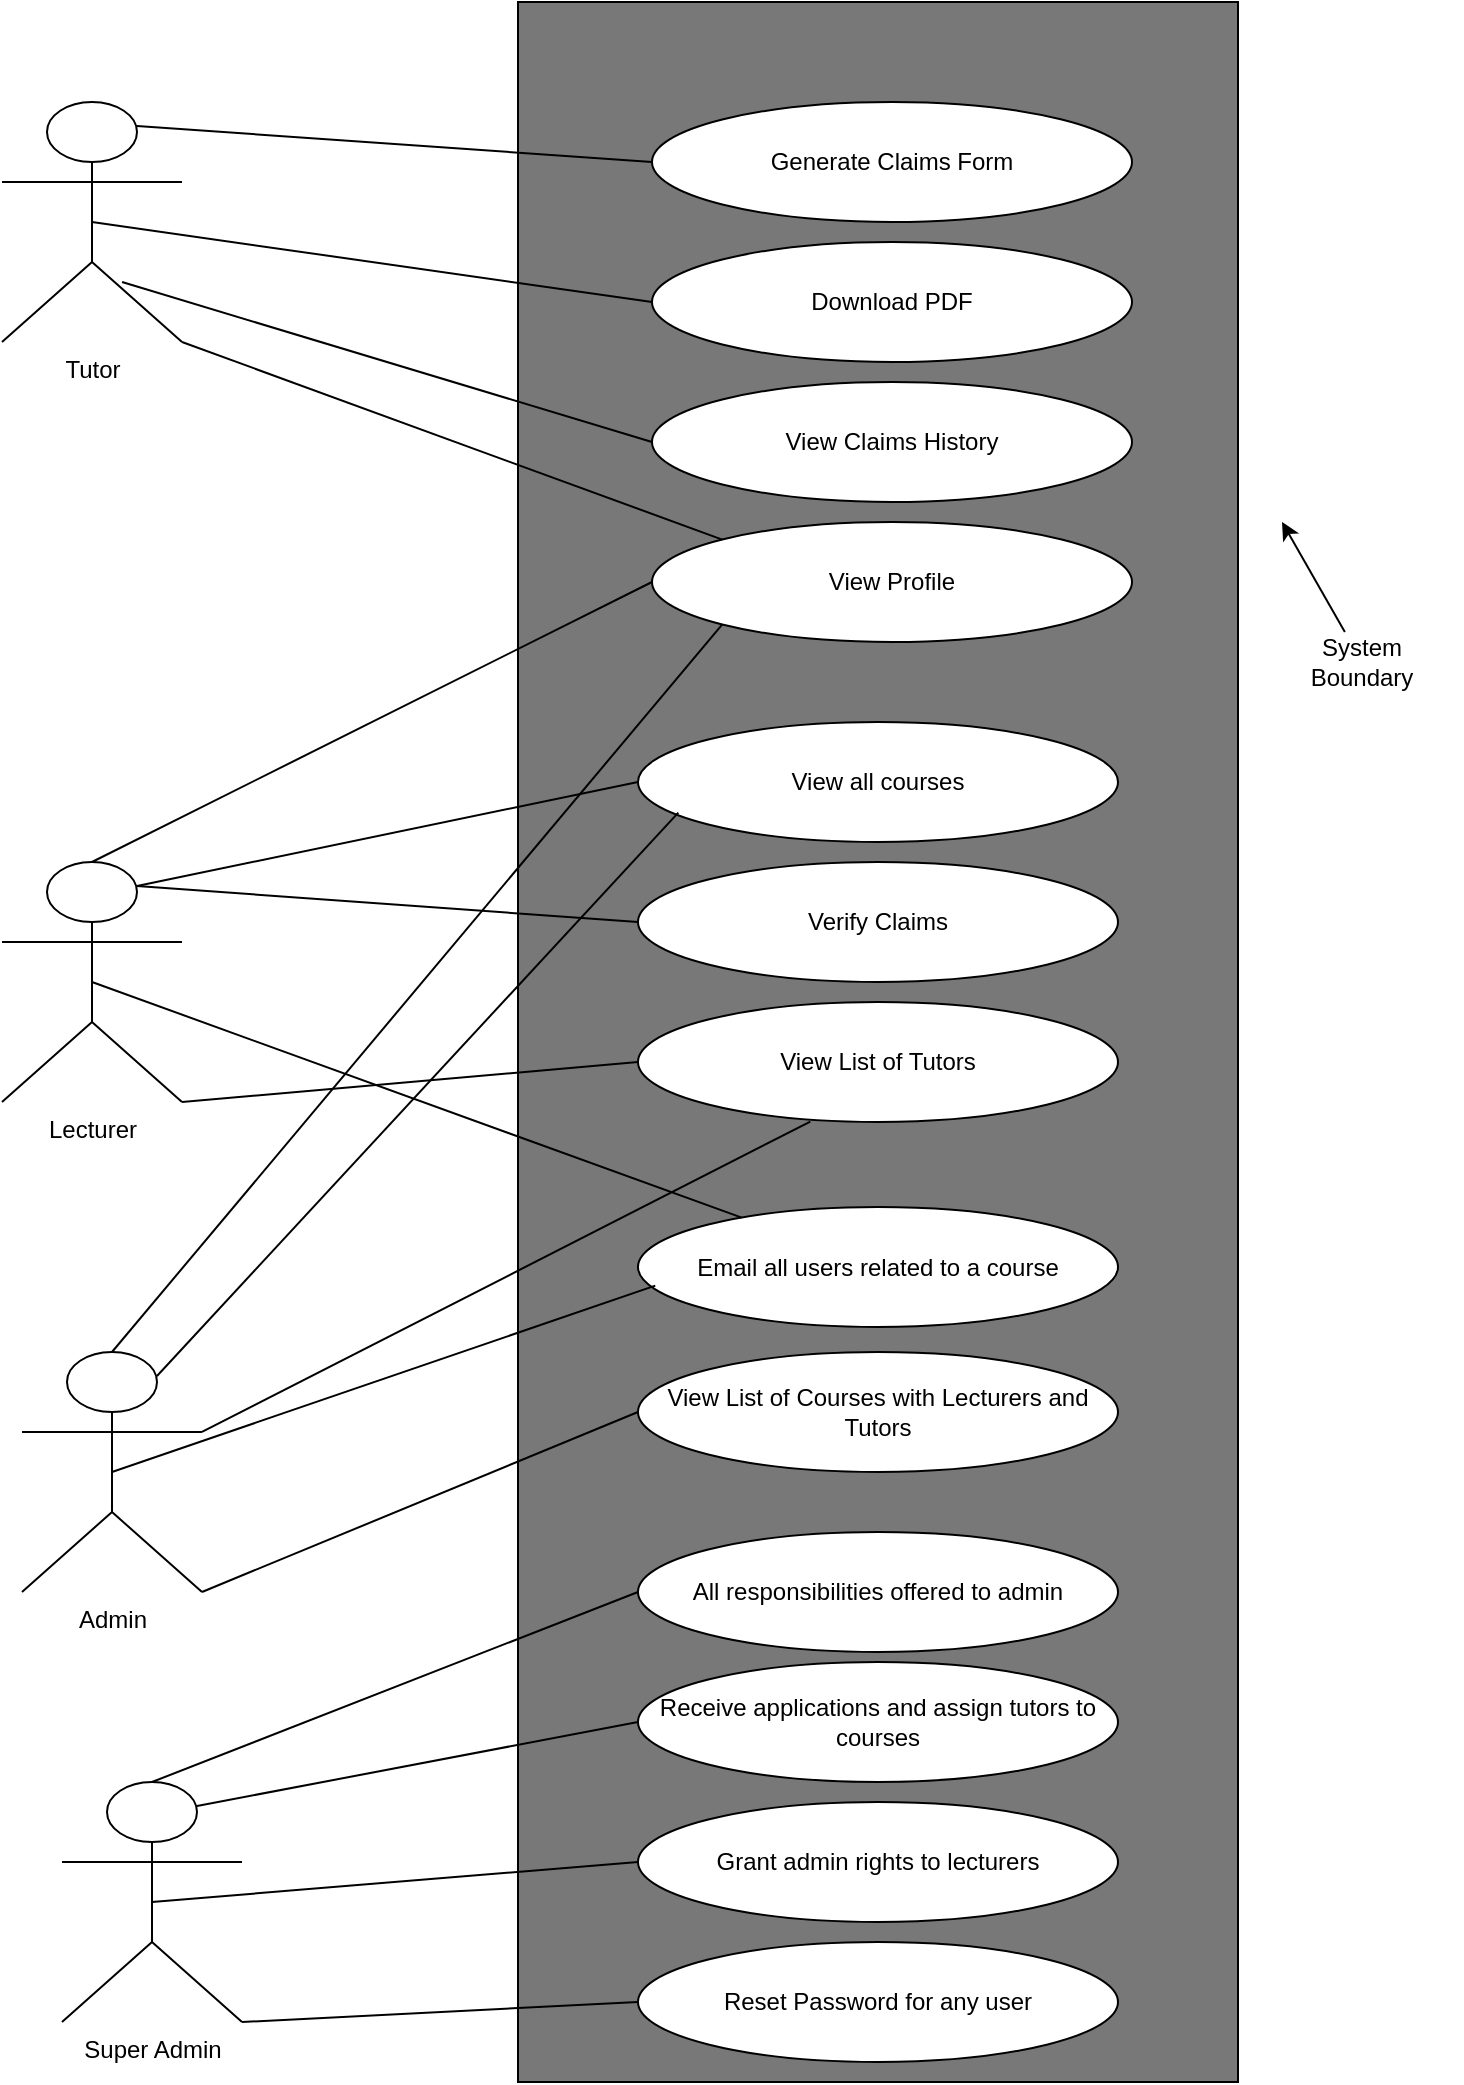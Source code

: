 <mxfile version="12.2.3" type="device" pages="1"><diagram id="lAI-kKP2EL1cCzphT5OG" name="Page-1"><mxGraphModel dx="1038" dy="580" grid="1" gridSize="10" guides="1" tooltips="1" connect="1" arrows="1" fold="1" page="1" pageScale="1" pageWidth="850" pageHeight="1100" math="0" shadow="0"><root><mxCell id="0"/><mxCell id="1" parent="0"/><mxCell id="Kw2Wj8QQFueljKCzBYdv-2" value="" style="rounded=0;whiteSpace=wrap;html=1;fillColor=#787878;" parent="1" vertex="1"><mxGeometry x="358" y="10" width="360" height="1040" as="geometry"/></mxCell><mxCell id="FeKxXAd5pNQDc2q6K9He-1" value="Tutor" style="shape=umlActor;verticalLabelPosition=bottom;labelBackgroundColor=#ffffff;verticalAlign=top;html=1;outlineConnect=0;" parent="1" vertex="1"><mxGeometry x="100" y="60" width="90" height="120" as="geometry"/></mxCell><mxCell id="FeKxXAd5pNQDc2q6K9He-2" value="Lecturer" style="shape=umlActor;verticalLabelPosition=bottom;labelBackgroundColor=#ffffff;verticalAlign=top;html=1;outlineConnect=0;" parent="1" vertex="1"><mxGeometry x="100" y="440" width="90" height="120" as="geometry"/></mxCell><mxCell id="FeKxXAd5pNQDc2q6K9He-3" value="Admin" style="shape=umlActor;verticalLabelPosition=bottom;labelBackgroundColor=#ffffff;verticalAlign=top;html=1;outlineConnect=0;" parent="1" vertex="1"><mxGeometry x="110" y="685" width="90" height="120" as="geometry"/></mxCell><mxCell id="FeKxXAd5pNQDc2q6K9He-13" value="Generate Claims Form" style="ellipse;whiteSpace=wrap;html=1;" parent="1" vertex="1"><mxGeometry x="425" y="60" width="240" height="60" as="geometry"/></mxCell><mxCell id="FeKxXAd5pNQDc2q6K9He-15" value="Download PDF" style="ellipse;whiteSpace=wrap;html=1;" parent="1" vertex="1"><mxGeometry x="425" y="130" width="240" height="60" as="geometry"/></mxCell><mxCell id="FeKxXAd5pNQDc2q6K9He-16" value="View Claims History" style="ellipse;whiteSpace=wrap;html=1;" parent="1" vertex="1"><mxGeometry x="425" y="200" width="240" height="60" as="geometry"/></mxCell><mxCell id="FeKxXAd5pNQDc2q6K9He-17" value="View Profile" style="ellipse;whiteSpace=wrap;html=1;" parent="1" vertex="1"><mxGeometry x="425" y="270" width="240" height="60" as="geometry"/></mxCell><mxCell id="FeKxXAd5pNQDc2q6K9He-19" value="View List of Tutors" style="ellipse;whiteSpace=wrap;html=1;" parent="1" vertex="1"><mxGeometry x="418" y="510" width="240" height="60" as="geometry"/></mxCell><mxCell id="FeKxXAd5pNQDc2q6K9He-20" value="View List of Courses with Lecturers and Tutors" style="ellipse;whiteSpace=wrap;html=1;" parent="1" vertex="1"><mxGeometry x="418" y="685" width="240" height="60" as="geometry"/></mxCell><mxCell id="FeKxXAd5pNQDc2q6K9He-21" value="" style="endArrow=none;html=1;entryX=0;entryY=0.5;entryDx=0;entryDy=0;exitX=1;exitY=1;exitDx=0;exitDy=0;exitPerimeter=0;" parent="1" source="FeKxXAd5pNQDc2q6K9He-3" target="FeKxXAd5pNQDc2q6K9He-20" edge="1"><mxGeometry width="50" height="50" relative="1" as="geometry"><mxPoint x="270" y="870" as="sourcePoint"/><mxPoint x="320" y="820" as="targetPoint"/></mxGeometry></mxCell><mxCell id="FeKxXAd5pNQDc2q6K9He-22" value="" style="endArrow=none;html=1;entryX=0.359;entryY=0.996;entryDx=0;entryDy=0;entryPerimeter=0;exitX=1;exitY=0.333;exitDx=0;exitDy=0;exitPerimeter=0;" parent="1" source="FeKxXAd5pNQDc2q6K9He-3" target="FeKxXAd5pNQDc2q6K9He-19" edge="1"><mxGeometry width="50" height="50" relative="1" as="geometry"><mxPoint x="240" y="750" as="sourcePoint"/><mxPoint x="290" y="700" as="targetPoint"/></mxGeometry></mxCell><mxCell id="FeKxXAd5pNQDc2q6K9He-23" value="" style="endArrow=none;html=1;exitX=0.5;exitY=0;exitDx=0;exitDy=0;exitPerimeter=0;entryX=0;entryY=1;entryDx=0;entryDy=0;" parent="1" source="FeKxXAd5pNQDc2q6K9He-3" target="FeKxXAd5pNQDc2q6K9He-17" edge="1"><mxGeometry width="50" height="50" relative="1" as="geometry"><mxPoint x="200" y="710" as="sourcePoint"/><mxPoint x="250" y="660" as="targetPoint"/></mxGeometry></mxCell><mxCell id="FeKxXAd5pNQDc2q6K9He-24" value="" style="endArrow=none;html=1;entryX=0;entryY=0.5;entryDx=0;entryDy=0;exitX=1;exitY=1;exitDx=0;exitDy=0;exitPerimeter=0;" parent="1" source="FeKxXAd5pNQDc2q6K9He-2" target="FeKxXAd5pNQDc2q6K9He-19" edge="1"><mxGeometry width="50" height="50" relative="1" as="geometry"><mxPoint x="260" y="550" as="sourcePoint"/><mxPoint x="310" y="500" as="targetPoint"/></mxGeometry></mxCell><mxCell id="FeKxXAd5pNQDc2q6K9He-26" value="" style="endArrow=none;html=1;entryX=0;entryY=0.5;entryDx=0;entryDy=0;exitX=0.5;exitY=0;exitDx=0;exitDy=0;exitPerimeter=0;" parent="1" source="FeKxXAd5pNQDc2q6K9He-2" target="FeKxXAd5pNQDc2q6K9He-17" edge="1"><mxGeometry width="50" height="50" relative="1" as="geometry"><mxPoint x="210" y="380" as="sourcePoint"/><mxPoint x="260" y="330" as="targetPoint"/></mxGeometry></mxCell><mxCell id="FeKxXAd5pNQDc2q6K9He-27" value="" style="endArrow=none;html=1;entryX=0;entryY=0;entryDx=0;entryDy=0;exitX=1;exitY=1;exitDx=0;exitDy=0;exitPerimeter=0;" parent="1" source="FeKxXAd5pNQDc2q6K9He-1" target="FeKxXAd5pNQDc2q6K9He-17" edge="1"><mxGeometry width="50" height="50" relative="1" as="geometry"><mxPoint x="250" y="250" as="sourcePoint"/><mxPoint x="300" y="200" as="targetPoint"/></mxGeometry></mxCell><mxCell id="FeKxXAd5pNQDc2q6K9He-28" value="" style="endArrow=none;html=1;entryX=0;entryY=0.5;entryDx=0;entryDy=0;exitX=0.667;exitY=0.75;exitDx=0;exitDy=0;exitPerimeter=0;" parent="1" source="FeKxXAd5pNQDc2q6K9He-1" target="FeKxXAd5pNQDc2q6K9He-16" edge="1"><mxGeometry width="50" height="50" relative="1" as="geometry"><mxPoint x="280" y="190" as="sourcePoint"/><mxPoint x="330" y="140" as="targetPoint"/></mxGeometry></mxCell><mxCell id="FeKxXAd5pNQDc2q6K9He-29" value="" style="endArrow=none;html=1;entryX=0;entryY=0.5;entryDx=0;entryDy=0;exitX=0.5;exitY=0.5;exitDx=0;exitDy=0;exitPerimeter=0;" parent="1" source="FeKxXAd5pNQDc2q6K9He-1" target="FeKxXAd5pNQDc2q6K9He-15" edge="1"><mxGeometry width="50" height="50" relative="1" as="geometry"><mxPoint x="290" y="150" as="sourcePoint"/><mxPoint x="340" y="100" as="targetPoint"/></mxGeometry></mxCell><mxCell id="FeKxXAd5pNQDc2q6K9He-31" value="" style="endArrow=none;html=1;entryX=0;entryY=0.5;entryDx=0;entryDy=0;exitX=0.75;exitY=0.1;exitDx=0;exitDy=0;exitPerimeter=0;" parent="1" source="FeKxXAd5pNQDc2q6K9He-1" target="FeKxXAd5pNQDc2q6K9He-13" edge="1"><mxGeometry width="50" height="50" relative="1" as="geometry"><mxPoint x="270" y="80" as="sourcePoint"/><mxPoint x="320" y="30" as="targetPoint"/></mxGeometry></mxCell><mxCell id="zF_5Uu-qh9Oawj9_UD4g-3" value="System&lt;br&gt;Boundary&lt;br&gt;" style="text;html=1;strokeColor=none;fillColor=#ffffff;align=center;verticalAlign=middle;whiteSpace=wrap;rounded=0;" parent="1" vertex="1"><mxGeometry x="730" y="325" width="100" height="30" as="geometry"/></mxCell><mxCell id="zF_5Uu-qh9Oawj9_UD4g-4" value="" style="endArrow=classic;html=1;" parent="1" source="zF_5Uu-qh9Oawj9_UD4g-3" edge="1"><mxGeometry width="50" height="50" relative="1" as="geometry"><mxPoint x="770" y="280" as="sourcePoint"/><mxPoint x="740" y="270" as="targetPoint"/></mxGeometry></mxCell><mxCell id="20DLNWSqNZ1W4ILLJ5W1-1" value="View all courses" style="ellipse;whiteSpace=wrap;html=1;" parent="1" vertex="1"><mxGeometry x="418" y="370" width="240" height="60" as="geometry"/></mxCell><mxCell id="20DLNWSqNZ1W4ILLJ5W1-2" value="" style="endArrow=none;html=1;entryX=0;entryY=0.5;entryDx=0;entryDy=0;exitX=0.75;exitY=0.1;exitDx=0;exitDy=0;exitPerimeter=0;" parent="1" source="FeKxXAd5pNQDc2q6K9He-2" target="20DLNWSqNZ1W4ILLJ5W1-1" edge="1"><mxGeometry width="50" height="50" relative="1" as="geometry"><mxPoint x="200" y="450.5" as="sourcePoint"/><mxPoint x="470" y="440" as="targetPoint"/></mxGeometry></mxCell><mxCell id="20DLNWSqNZ1W4ILLJ5W1-3" value="" style="endArrow=none;html=1;entryX=0.084;entryY=0.755;entryDx=0;entryDy=0;entryPerimeter=0;exitX=0.75;exitY=0.1;exitDx=0;exitDy=0;exitPerimeter=0;" parent="1" source="FeKxXAd5pNQDc2q6K9He-3" target="20DLNWSqNZ1W4ILLJ5W1-1" edge="1"><mxGeometry width="50" height="50" relative="1" as="geometry"><mxPoint x="295" y="770" as="sourcePoint"/><mxPoint x="565" y="759.5" as="targetPoint"/></mxGeometry></mxCell><mxCell id="20DLNWSqNZ1W4ILLJ5W1-4" value="Email all users related to a course" style="ellipse;whiteSpace=wrap;html=1;" parent="1" vertex="1"><mxGeometry x="418" y="612.5" width="240" height="60" as="geometry"/></mxCell><mxCell id="20DLNWSqNZ1W4ILLJ5W1-5" value="" style="endArrow=none;html=1;entryX=0.036;entryY=0.655;entryDx=0;entryDy=0;entryPerimeter=0;exitX=0.5;exitY=0.5;exitDx=0;exitDy=0;exitPerimeter=0;" parent="1" source="FeKxXAd5pNQDc2q6K9He-3" target="20DLNWSqNZ1W4ILLJ5W1-4" edge="1"><mxGeometry width="50" height="50" relative="1" as="geometry"><mxPoint x="190" y="821" as="sourcePoint"/><mxPoint x="290" y="930" as="targetPoint"/></mxGeometry></mxCell><mxCell id="20DLNWSqNZ1W4ILLJ5W1-6" value="" style="endArrow=none;html=1;exitX=0.5;exitY=0.5;exitDx=0;exitDy=0;exitPerimeter=0;" parent="1" source="FeKxXAd5pNQDc2q6K9He-2" target="20DLNWSqNZ1W4ILLJ5W1-4" edge="1"><mxGeometry width="50" height="50" relative="1" as="geometry"><mxPoint x="165" y="850" as="sourcePoint"/><mxPoint x="480" y="885" as="targetPoint"/></mxGeometry></mxCell><mxCell id="20DLNWSqNZ1W4ILLJ5W1-7" value="Super Admin" style="shape=umlActor;verticalLabelPosition=bottom;labelBackgroundColor=#ffffff;verticalAlign=top;html=1;outlineConnect=0;" parent="1" vertex="1"><mxGeometry x="130" y="900" width="90" height="120" as="geometry"/></mxCell><mxCell id="20DLNWSqNZ1W4ILLJ5W1-12" value="Reset Password for any user" style="ellipse;whiteSpace=wrap;html=1;" parent="1" vertex="1"><mxGeometry x="418" y="980" width="240" height="60" as="geometry"/></mxCell><mxCell id="20DLNWSqNZ1W4ILLJ5W1-13" value="Receive applications and assign tutors to courses" style="ellipse;whiteSpace=wrap;html=1;" parent="1" vertex="1"><mxGeometry x="418" y="840" width="240" height="60" as="geometry"/></mxCell><mxCell id="20DLNWSqNZ1W4ILLJ5W1-14" value="Grant admin rights to lecturers" style="ellipse;whiteSpace=wrap;html=1;" parent="1" vertex="1"><mxGeometry x="418" y="910" width="240" height="60" as="geometry"/></mxCell><mxCell id="20DLNWSqNZ1W4ILLJ5W1-15" value="" style="endArrow=none;html=1;exitX=0.75;exitY=0.1;exitDx=0;exitDy=0;exitPerimeter=0;entryX=0;entryY=0.5;entryDx=0;entryDy=0;" parent="1" source="20DLNWSqNZ1W4ILLJ5W1-7" target="20DLNWSqNZ1W4ILLJ5W1-13" edge="1"><mxGeometry width="50" height="50" relative="1" as="geometry"><mxPoint x="230" y="860" as="sourcePoint"/><mxPoint x="340" y="871" as="targetPoint"/></mxGeometry></mxCell><mxCell id="20DLNWSqNZ1W4ILLJ5W1-16" value="" style="endArrow=none;html=1;entryX=0;entryY=0.5;entryDx=0;entryDy=0;exitX=0.5;exitY=0.5;exitDx=0;exitDy=0;exitPerimeter=0;" parent="1" source="20DLNWSqNZ1W4ILLJ5W1-7" target="20DLNWSqNZ1W4ILLJ5W1-14" edge="1"><mxGeometry width="50" height="50" relative="1" as="geometry"><mxPoint x="200" y="979.5" as="sourcePoint"/><mxPoint x="430" y="979.5" as="targetPoint"/></mxGeometry></mxCell><mxCell id="20DLNWSqNZ1W4ILLJ5W1-17" value="" style="endArrow=none;html=1;entryX=0;entryY=0.5;entryDx=0;entryDy=0;" parent="1" target="20DLNWSqNZ1W4ILLJ5W1-12" edge="1"><mxGeometry width="50" height="50" relative="1" as="geometry"><mxPoint x="220" y="1020" as="sourcePoint"/><mxPoint x="450" y="1020" as="targetPoint"/></mxGeometry></mxCell><mxCell id="20DLNWSqNZ1W4ILLJ5W1-19" value="Verify Claims" style="ellipse;whiteSpace=wrap;html=1;" parent="1" vertex="1"><mxGeometry x="418" y="440" width="240" height="60" as="geometry"/></mxCell><mxCell id="20DLNWSqNZ1W4ILLJ5W1-20" value="" style="endArrow=none;html=1;entryX=0;entryY=0.5;entryDx=0;entryDy=0;exitX=0.75;exitY=0.1;exitDx=0;exitDy=0;exitPerimeter=0;" parent="1" source="FeKxXAd5pNQDc2q6K9He-2" target="20DLNWSqNZ1W4ILLJ5W1-19" edge="1"><mxGeometry width="50" height="50" relative="1" as="geometry"><mxPoint x="240" y="460" as="sourcePoint"/><mxPoint x="432.5" y="484" as="targetPoint"/></mxGeometry></mxCell><mxCell id="qB7LZJW1QvdPBzjb8FcP-1" value="All responsibilities offered to admin" style="ellipse;whiteSpace=wrap;html=1;" parent="1" vertex="1"><mxGeometry x="418" y="775" width="240" height="60" as="geometry"/></mxCell><mxCell id="qB7LZJW1QvdPBzjb8FcP-2" value="" style="endArrow=none;html=1;entryX=0;entryY=0.5;entryDx=0;entryDy=0;exitX=0.5;exitY=0;exitDx=0;exitDy=0;exitPerimeter=0;" parent="1" source="20DLNWSqNZ1W4ILLJ5W1-7" target="qB7LZJW1QvdPBzjb8FcP-1" edge="1"><mxGeometry width="50" height="50" relative="1" as="geometry"><mxPoint x="200" y="908" as="sourcePoint"/><mxPoint x="440" y="892.5" as="targetPoint"/></mxGeometry></mxCell></root></mxGraphModel></diagram></mxfile>